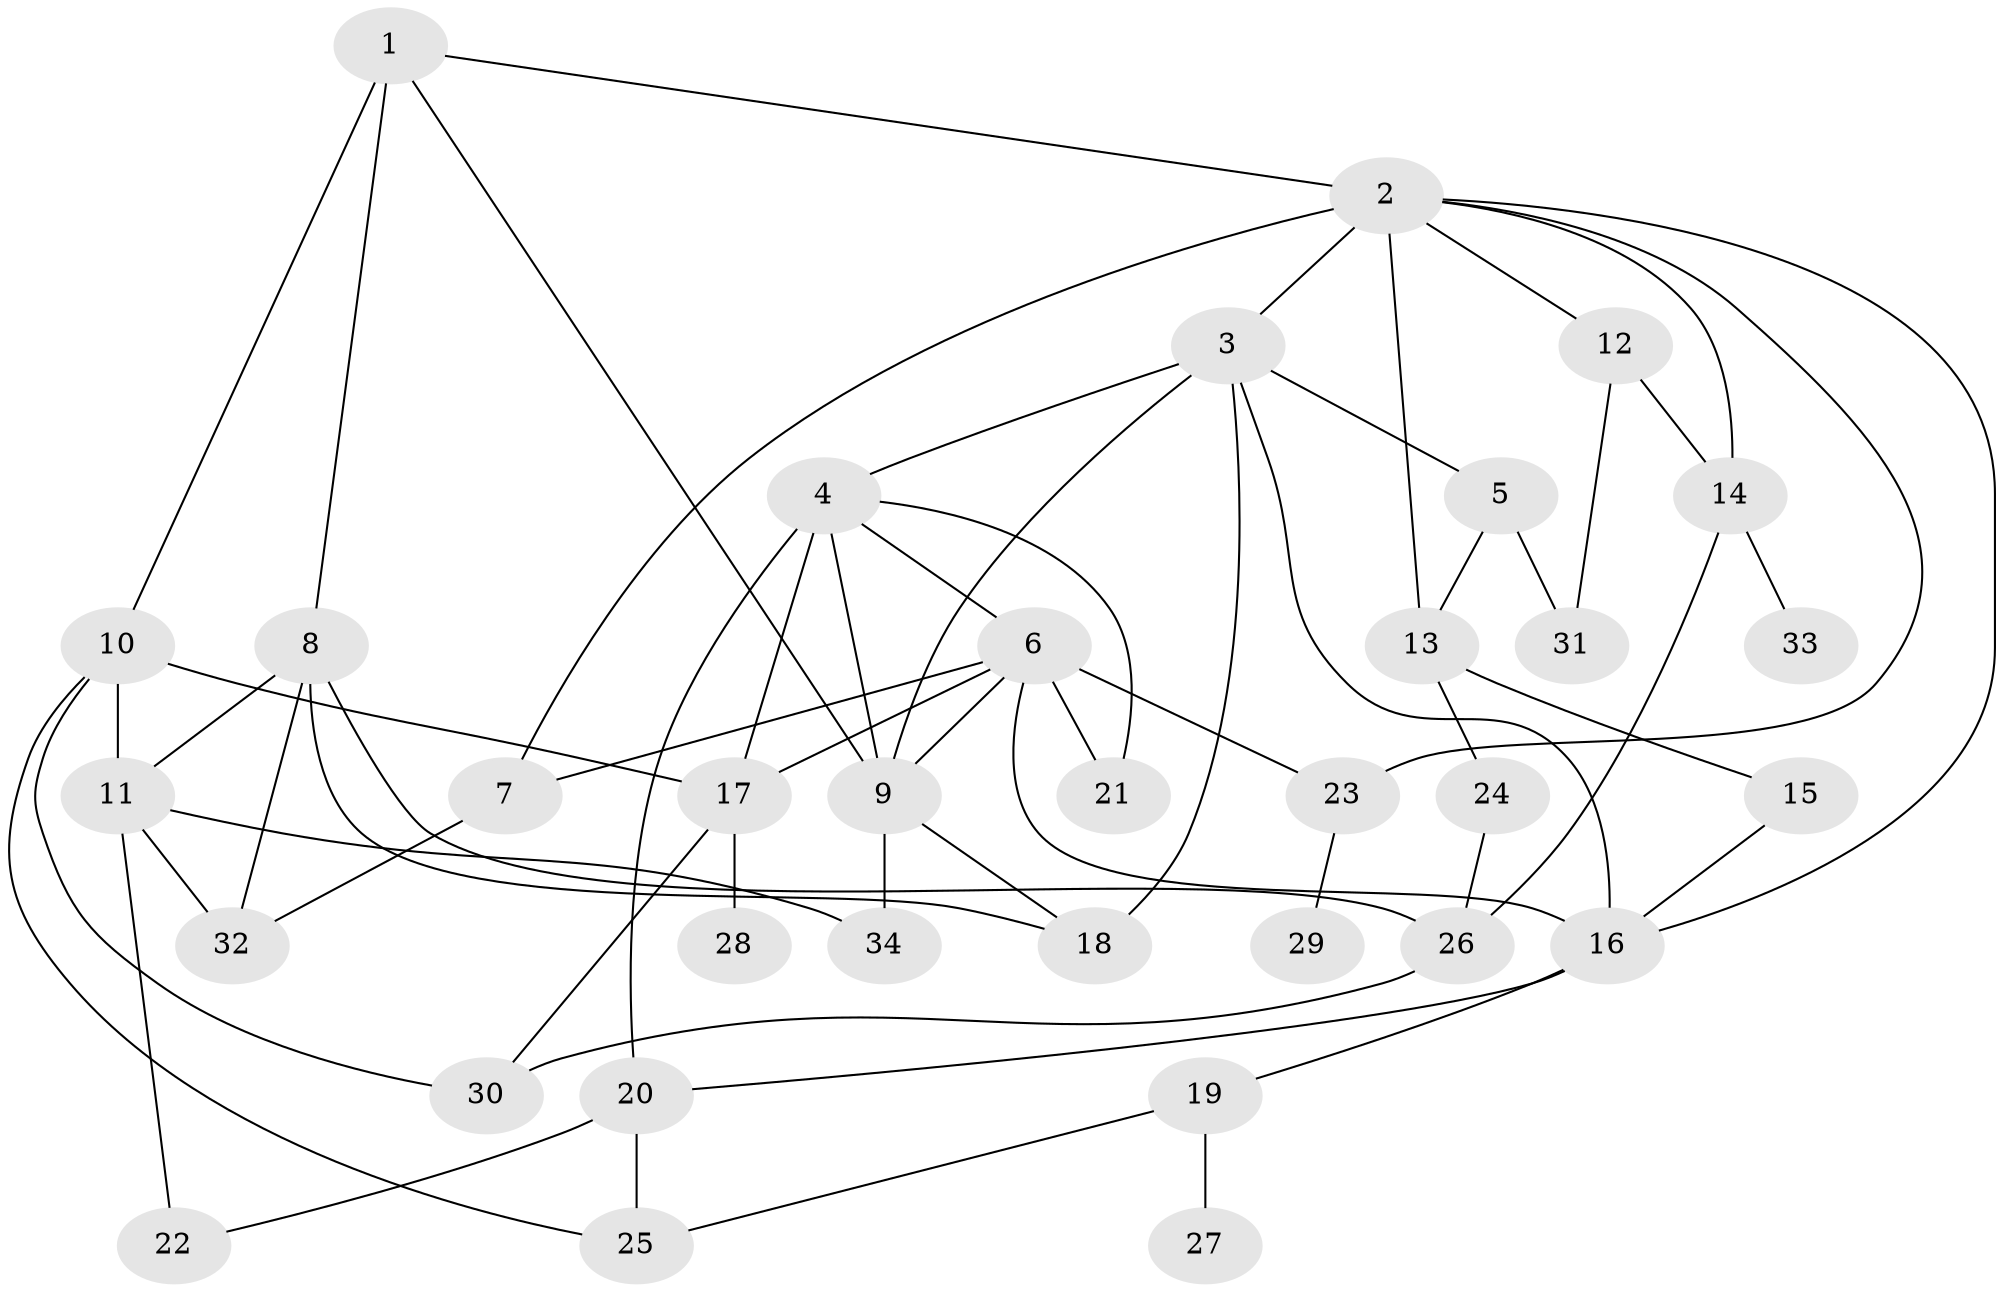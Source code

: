 // original degree distribution, {1: 0.14705882352941177, 5: 0.10294117647058823, 6: 0.058823529411764705, 3: 0.25, 4: 0.14705882352941177, 2: 0.29411764705882354}
// Generated by graph-tools (version 1.1) at 2025/34/03/09/25 02:34:18]
// undirected, 34 vertices, 61 edges
graph export_dot {
graph [start="1"]
  node [color=gray90,style=filled];
  1;
  2;
  3;
  4;
  5;
  6;
  7;
  8;
  9;
  10;
  11;
  12;
  13;
  14;
  15;
  16;
  17;
  18;
  19;
  20;
  21;
  22;
  23;
  24;
  25;
  26;
  27;
  28;
  29;
  30;
  31;
  32;
  33;
  34;
  1 -- 2 [weight=1.0];
  1 -- 8 [weight=1.0];
  1 -- 9 [weight=1.0];
  1 -- 10 [weight=1.0];
  2 -- 3 [weight=1.0];
  2 -- 7 [weight=2.0];
  2 -- 12 [weight=1.0];
  2 -- 13 [weight=2.0];
  2 -- 14 [weight=1.0];
  2 -- 16 [weight=1.0];
  2 -- 23 [weight=1.0];
  3 -- 4 [weight=1.0];
  3 -- 5 [weight=1.0];
  3 -- 9 [weight=1.0];
  3 -- 16 [weight=1.0];
  3 -- 18 [weight=2.0];
  4 -- 6 [weight=1.0];
  4 -- 9 [weight=2.0];
  4 -- 17 [weight=1.0];
  4 -- 20 [weight=1.0];
  4 -- 21 [weight=1.0];
  5 -- 13 [weight=1.0];
  5 -- 31 [weight=1.0];
  6 -- 7 [weight=1.0];
  6 -- 9 [weight=2.0];
  6 -- 16 [weight=1.0];
  6 -- 17 [weight=1.0];
  6 -- 21 [weight=1.0];
  6 -- 23 [weight=1.0];
  7 -- 32 [weight=1.0];
  8 -- 11 [weight=1.0];
  8 -- 18 [weight=1.0];
  8 -- 26 [weight=1.0];
  8 -- 32 [weight=1.0];
  9 -- 18 [weight=1.0];
  9 -- 34 [weight=1.0];
  10 -- 11 [weight=1.0];
  10 -- 17 [weight=1.0];
  10 -- 25 [weight=1.0];
  10 -- 30 [weight=1.0];
  11 -- 22 [weight=1.0];
  11 -- 32 [weight=1.0];
  11 -- 34 [weight=1.0];
  12 -- 14 [weight=1.0];
  12 -- 31 [weight=1.0];
  13 -- 15 [weight=1.0];
  13 -- 24 [weight=1.0];
  14 -- 26 [weight=1.0];
  14 -- 33 [weight=1.0];
  15 -- 16 [weight=1.0];
  16 -- 19 [weight=1.0];
  16 -- 20 [weight=1.0];
  17 -- 28 [weight=1.0];
  17 -- 30 [weight=1.0];
  19 -- 25 [weight=1.0];
  19 -- 27 [weight=1.0];
  20 -- 22 [weight=1.0];
  20 -- 25 [weight=1.0];
  23 -- 29 [weight=1.0];
  24 -- 26 [weight=1.0];
  26 -- 30 [weight=1.0];
}
